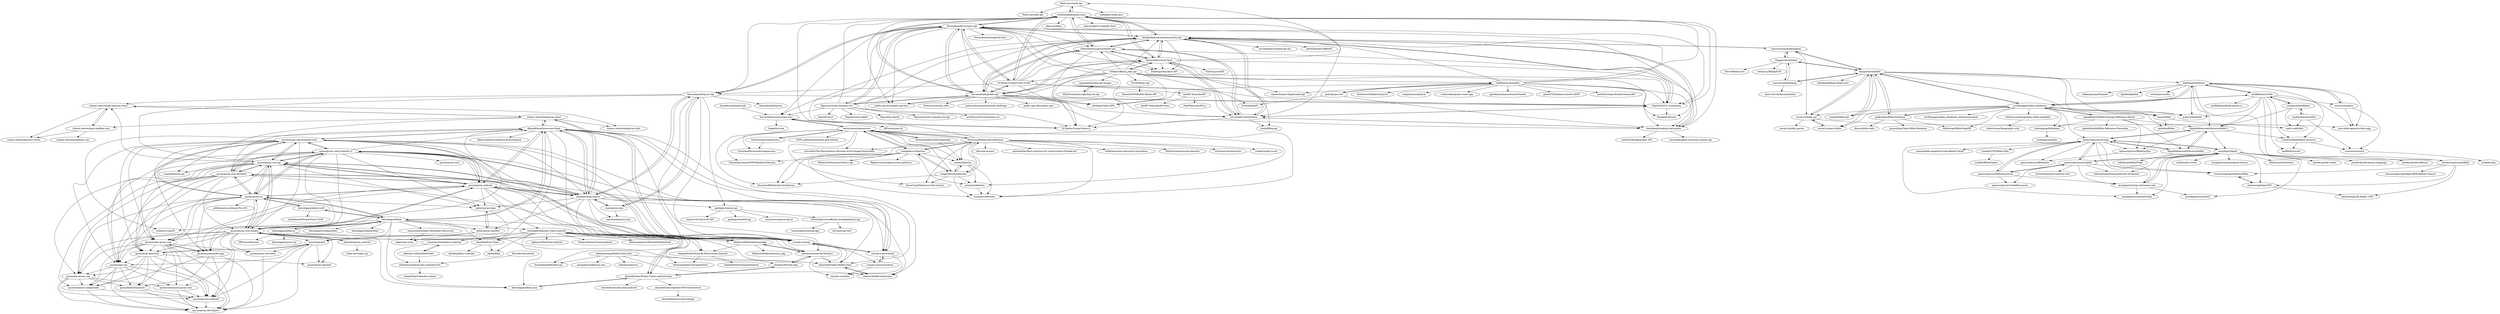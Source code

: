 digraph G {
"Waifu-pics/waifu-api" -> "Waifu-im/waifu-api"
"Waifu-pics/waifu-api" -> "rocktimsaikia/anime-chan"
"Waifu-pics/waifu-api" -> "weeebdev/waifu.pics"
"rocktimsaikia/anime-chan" -> "Waifu-pics/waifu-api"
"rocktimsaikia/anime-chan" -> "fawazahmed0/currency-api"
"rocktimsaikia/anime-chan" -> "skolakoda/programming-quotes-api"
"rocktimsaikia/anime-chan" -> "robertoduessmann/weather-api"
"rocktimsaikia/anime-chan" -> "M-Media-Group/Covid-19-API"
"rocktimsaikia/anime-chan" -> "alexwohlbruck/cat-facts"
"rocktimsaikia/anime-chan" -> "davemachado/public-api"
"rocktimsaikia/anime-chan" -> "DiljotSG/MCU-Countdown"
"rocktimsaikia/anime-chan" -> "wh-iterabb-it/meowfacts"
"rocktimsaikia/anime-chan" -> "shevabam/breaking-bad-quotes"
"rocktimsaikia/anime-chan" -> "fawazahmed0/quran-api"
"rocktimsaikia/anime-chan" -> "jikan-me/jikan" ["e"=1]
"rocktimsaikia/anime-chan" -> "public-api-lists/public-api-lists" ["e"=1]
"rocktimsaikia/anime-chan" -> "M-Media-Group/Cartes.io"
"rocktimsaikia/anime-chan" -> "AniList/ApiV2-GraphQL-Docs" ["e"=1]
"ajzbc/kanye.rest" -> "lukePeavey/quotable"
"ajzbc/kanye.rest" -> "Sv443/JokeAPI"
"ajzbc/kanye.rest" -> "shevabam/breaking-bad-quotes"
"fawazahmed0/currency-api" -> "rocktimsaikia/anime-chan"
"fawazahmed0/currency-api" -> "fawazahmed0/quran-api"
"fawazahmed0/currency-api" -> "M-Media-Group/Covid-19-API"
"fawazahmed0/currency-api" -> "davemachado/public-api"
"fawazahmed0/currency-api" -> "robertoduessmann/weather-api"
"fawazahmed0/currency-api" -> "skolakoda/programming-quotes-api"
"fawazahmed0/currency-api" -> "DiljotSG/MCU-Countdown"
"fawazahmed0/currency-api" -> "public-api-lists/public-api-lists" ["e"=1]
"fawazahmed0/currency-api" -> "Formicka/exchangerate.host" ["e"=1]
"fawazahmed0/currency-api" -> "M-Media-Group/Cartes.io"
"fawazahmed0/currency-api" -> "wh-iterabb-it/meowfacts"
"fawazahmed0/currency-api" -> "Hipo/university-domains-list"
"fawazahmed0/currency-api" -> "harvardartmuseums/api-docs"
"fawazahmed0/currency-api" -> "n0shake/Public-APIs" ["e"=1]
"fawazahmed0/currency-api" -> "DukeNgn/Dog-facts-API"
"openscriptures/BibleOrgSys" -> "openscriptures/Biblelator"
"thundercomb/poetrydb" -> "harvardartmuseums/api-docs"
"harvardartmuseums/api-docs" -> "thegetty/crom"
"harvardartmuseums/api-docs" -> "metmuseum/openaccess"
"harvardartmuseums/api-docs" -> "IIIF/awesome-iiif" ["e"=1]
"quran/quran.com-frontend-next" -> "quran/quran.com-frontend-v2"
"quran/quran.com-frontend-next" -> "quran/quran.com-api"
"quran/quran.com-frontend-next" -> "quran/quran.com-frontend"
"quran/quran.com-frontend-next" -> "quran/quran_android"
"quran/quran.com-frontend-next" -> "quran/quran-ios"
"quran/quran.com-frontend-next" -> "quran/audio.quran.com"
"quran/quran.com-frontend-next" -> "sunnah-com/website"
"quran/quran.com-frontend-next" -> "sunnah-com/api"
"quran/quran.com-frontend-next" -> "quran/quran.com-images"
"quran/quran.com-frontend-next" -> "quran/quranicaudio-app"
"quran/quran.com-frontend-next" -> "AhmedKamal/awesome-Islam"
"quran/quran.com-frontend-next" -> "semarketir/quranjson"
"quran/quran.com-frontend-next" -> "quran/ayah-detection"
"quran/quran.com-frontend-next" -> "choubari/Awesome-Muslims"
"quran/quran.com-frontend-next" -> "quran/waqt.org"
"quran/quran_android" -> "quran/quran.com-images"
"quran/quran_android" -> "quran/quran.com-frontend"
"quran/quran_android" -> "quran/quran.com-api"
"quran/quran_android" -> "quran/quran-ios"
"quran/quran_android" -> "quran/quran.com-frontend-v2"
"quran/quran_android" -> "quran/quran.com-frontend-next"
"quran/quran_android" -> "AhmedKamal/awesome-Islam"
"quran/quran_android" -> "MahmoudMabrok/QuranyApp"
"quran/quran_android" -> "semarketir/quranjson"
"quran/quran_android" -> "SadaqaWorks/Word-By-Word-Quran-Android"
"quran/quran_android" -> "metinkale38/prayer-times-android"
"quran/quran_android" -> "quran/audio.quran.com"
"quran/quran_android" -> "cpfair/quran-align"
"quran/quran_android" -> "sunnah-com/api"
"quran/quran_android" -> "quran/quranicaudio-app"
"AndBible/and-bible" -> "bibletime/bibletime"
"AndBible/and-bible" -> "yukuku/androidbible"
"AndBible/and-bible" -> "crosswire/xiphos"
"AndBible/and-bible" -> "ezra-bible-app/ezra-bible-app"
"AndBible/and-bible" -> "eliranwong/UniqueBible"
"AndBible/and-bible" -> "schierlm/BibleMultiConverter"
"AndBible/and-bible" -> "scrollmapper/bible_databases"
"AndBible/and-bible" -> "AndBible/andbible.github.io"
"AndBible/and-bible" -> "AndBible/jsword"
"AndBible/and-bible" -> "digitalbiblesociety/browserbible-3"
"AndBible/and-bible" -> "gratis-bible/bible"
"robertoduessmann/weather-api" -> "wh-iterabb-it/meowfacts"
"robertoduessmann/weather-api" -> "skolakoda/programming-quotes-api"
"robertoduessmann/weather-api" -> "rocktimsaikia/anime-chan"
"robertoduessmann/weather-api" -> "davemachado/public-api"
"robertoduessmann/weather-api" -> "DukeNgn/Dog-facts-API"
"robertoduessmann/weather-api" -> "alexwohlbruck/cat-facts"
"robertoduessmann/weather-api" -> "shevabam/breaking-bad-quotes"
"robertoduessmann/weather-api" -> "M-Media-Group/Cartes.io"
"choubari/Muslim-App" -> "choubari/Awesome-Muslims"
"choubari/Muslim-App" -> "ahmedeltaher/Prayer-Times-Android-Azan"
"fawazahmed0/quran-api" -> "fawazahmed0/hadith-api"
"fawazahmed0/quran-api" -> "risan/quran-json"
"fawazahmed0/quran-api" -> "gadingnst/quran-api"
"fawazahmed0/quran-api" -> "fawazahmed0/quran"
"fawazahmed0/quran-api" -> "islamic-network/api.alquran.cloud"
"fawazahmed0/quran-api" -> "fawazahmed0/currency-api"
"fawazahmed0/quran-api" -> "semarketir/quranjson"
"fawazahmed0/quran-api" -> "quran/quran.com-api"
"fawazahmed0/quran-api" -> "sunnah-com/api"
"fawazahmed0/quran-api" -> "DiljotSG/MCU-Countdown"
"metmuseum/openaccess" -> "MuseumofModernArt/collection"
"metmuseum/openaccess" -> "tategallery/collection"
"metmuseum/openaccess" -> "cmoa/collection"
"metmuseum/openaccess" -> "NationalGalleryOfArt/opendata"
"metmuseum/openaccess" -> "cooperhewitt/collection"
"metmuseum/openaccess" -> "harvardartmuseums/api-docs"
"metmuseum/openaccess" -> "Smithsonian/OpenAccess"
"metmuseum/openaccess" -> "trevorfiez/The-Metropolitan-Museum-of-Art-Image-Downloader"
"metmuseum/openaccess" -> "MuseumofModernArt/exhibitions"
"metmuseum/openaccess" -> "artsmia/collection"
"metmuseum/openaccess" -> "NYPL-publicdomain/data-and-utilities" ["e"=1]
"metmuseum/openaccess" -> "wcmaart/collection"
"metmuseum/openaccess" -> "MuseCompNet/muse-tech-central"
"metmuseum/openaccess" -> "ClevelandMuseumArt/openaccess"
"metmuseum/openaccess" -> "NationalmuseumSWE/WikidataCollection"
"sunnah-com/api" -> "sunnah-com/website"
"sunnah-com/api" -> "sunnah-com/corrections"
"sunnah-com/api" -> "mhashim6/Open-Hadith-Data"
"sunnah-com/api" -> "AhmedKamal/awesome-Islam"
"sunnah-com/api" -> "quran/quran.com-images"
"sunnah-com/api" -> "quran/quran.com-frontend-v2"
"sunnah-com/api" -> "quran/quran.com-api"
"sunnah-com/api" -> "sunnah-com/data"
"davemachado/public-api" -> "robertoduessmann/weather-api"
"davemachado/public-api" -> "rocktimsaikia/anime-chan"
"davemachado/public-api" -> "fawazahmed0/currency-api"
"davemachado/public-api" -> "public-api-lists/public-api-lists" ["e"=1]
"davemachado/public-api" -> "n0shake/Public-APIs" ["e"=1]
"davemachado/public-api" -> "skolakoda/programming-quotes-api"
"davemachado/public-api" -> "M-Media-Group/Covid-19-API"
"davemachado/public-api" -> "alexwohlbruck/cat-facts"
"davemachado/public-api" -> "Hipo/university-domains-list"
"davemachado/public-api" -> "wh-iterabb-it/meowfacts"
"davemachado/public-api" -> "DiljotSG/MCU-Countdown"
"davemachado/public-api" -> "shevabam/breaking-bad-quotes"
"davemachado/public-api" -> "TonnyL/Awesome_APIs" ["e"=1]
"davemachado/public-api" -> "juntossomosmais/frontend-challenge" ["e"=1]
"davemachado/public-api" -> "public-apis-dev/public-apis" ["e"=1]
"godlytalias/Bible-Database" -> "scrollmapper/bible_databases"
"godlytalias/Bible-Database" -> "bibleforge/BibleForgeDB"
"godlytalias/Bible-Database" -> "thiagobodruk/bible"
"godlytalias/Bible-Database" -> "jayarathina/Tamil-Bible-Database"
"godlytalias/Bible-Database" -> "dborza/bible-tools"
"Hipo/university-domains-list" -> "Hipo/university-domains-list-api"
"Hipo/university-domains-list" -> "endSly/world-universities-csv"
"Hipo/university-domains-list" -> "davemachado/public-api"
"Hipo/university-domains-list" -> "rocktimsaikia/anime-chan"
"Hipo/university-domains-list" -> "fawazahmed0/currency-api"
"Hipo/university-domains-list" -> "leereilly/swot" ["e"=1]
"Hipo/university-domains-list" -> "skolakoda/programming-quotes-api"
"Hipo/university-domains-list" -> "Hipo/drf-extra-fields" ["e"=1]
"Hipo/university-domains-list" -> "harvardartmuseums/api-docs"
"Hipo/university-domains-list" -> "Hipo/http-checks"
"Smithsonian/OpenAccess" -> "ClevelandMuseumArt/openaccess"
"Smithsonian/OpenAccess" -> "metmuseum/openaccess"
"lukePeavey/quotable" -> "skolakoda/programming-quotes-api"
"lukePeavey/quotable" -> "pprathameshmore/QuoteGarden"
"lukePeavey/quotable" -> "JamesFT/Database-Quotes-JSON"
"lukePeavey/quotable" -> "ajzbc/kanye.rest"
"lukePeavey/quotable" -> "meetDeveloper/freeDictionaryAPI" ["e"=1]
"lukePeavey/quotable" -> "rocktimsaikia/anime-chan"
"lukePeavey/quotable" -> "Faltenreich/SkeletonLayout" ["e"=1]
"lukePeavey/quotable" -> "shevabam/breaking-bad-quotes"
"lukePeavey/quotable" -> "sameerkumar18/geek-joke-api"
"lukePeavey/quotable" -> "fisenkodv/dictum"
"lukePeavey/quotable" -> "n0shake/Public-APIs" ["e"=1]
"lukePeavey/quotable" -> "unsplash/unsplash-js" ["e"=1]
"lukePeavey/quotable" -> "DiljotSG/MCU-Countdown"
"lukePeavey/quotable" -> "ssokurenko/quotes-react-app"
"lukePeavey/quotable" -> "fawazahmed0/currency-api"
"jigsawpieces/dog-api-images" -> "ElliottLandsborough/dog-ceo-api"
"quran/quran.com-frontend" -> "quran/quran.com-api"
"quran/quran.com-frontend" -> "quran/quran.com-frontend-v2"
"quran/quran.com-frontend" -> "quran/quran_android"
"quran/quran.com-frontend" -> "quran/quran.com-frontend-next"
"quran/quran.com-frontend" -> "quran/quran-ios"
"quran/quran.com-frontend" -> "quran/audio.quran.com"
"quran/quran.com-frontend" -> "quran/quran.com-images"
"quran/quran.com-frontend" -> "sunnah-com/api"
"quran/quran.com-frontend" -> "quran/ayah-detection"
"quran/quran.com-frontend" -> "quran/common-components"
"quran/quran.com-frontend" -> "quran/waqt.org"
"quran/quran.com-frontend" -> "sunnah-com/website"
"quran/quran.com-frontend" -> "AhmedKamal/awesome-Islam"
"quran/quran.com-frontend" -> "semarketir/quranjson"
"quran/quran.com-frontend" -> "quran/one.quran.com"
"choubari/Awesome-Muslims" -> "choubari/Muslim-App"
"choubari/Awesome-Muslims" -> "mhashim6/Open-Hadith-Data"
"choubari/Awesome-Muslims" -> "MahmoudMabrok/QuranyApp"
"mmmoussa/Islamic-Developer-Resources" -> "cpfair/qari-stats"
"semarketir/quranjson" -> "risan/quran-json"
"semarketir/quranjson" -> "islamic-network/alquran.cloud"
"semarketir/quranjson" -> "rioastamal/quran-json" ["e"=1]
"semarketir/quranjson" -> "choubari/Awesome-Muslims"
"semarketir/quranjson" -> "quran/quran.com-api"
"semarketir/quranjson" -> "quran/quran_android"
"semarketir/quranjson" -> "mhashim6/Open-Hadith-Data"
"semarketir/quranjson" -> "quran/quran.com-frontend-v2"
"semarketir/quranjson" -> "cpfair/quran-align"
"semarketir/quranjson" -> "fawazahmed0/quran-api"
"semarketir/quranjson" -> "cpfair/quran-tajweed"
"semarketir/quranjson" -> "MahmoudMabrok/QuranyApp"
"semarketir/quranjson" -> "AhmedKamal/awesome-Islam"
"semarketir/quranjson" -> "gadingnst/quran-api"
"semarketir/quranjson" -> "ceefour/hadith-islamware"
"shevabam/breaking-bad-quotes" -> "skolakoda/programming-quotes-api"
"shevabam/breaking-bad-quotes" -> "timbiles/Breaking-Bad--API"
"shevabam/breaking-bad-quotes" -> "wh-iterabb-it/meowfacts"
"shevabam/breaking-bad-quotes" -> "shevabam/game-of-thrones-quotes-api"
"skolakoda/programming-quotes-api" -> "wh-iterabb-it/meowfacts"
"skolakoda/programming-quotes-api" -> "DiljotSG/MCU-Countdown"
"skolakoda/programming-quotes-api" -> "shevabam/breaking-bad-quotes"
"skolakoda/programming-quotes-api" -> "rocktimsaikia/anime-chan"
"skolakoda/programming-quotes-api" -> "M-Media-Group/Cartes.io"
"skolakoda/programming-quotes-api" -> "fisenkodv/dictum"
"skolakoda/programming-quotes-api" -> "robertoduessmann/weather-api"
"skolakoda/programming-quotes-api" -> "alexwohlbruck/cat-facts"
"skolakoda/programming-quotes-api" -> "DukeNgn/Dog-facts-API"
"skolakoda/programming-quotes-api" -> "fawazahmed0/currency-api"
"skolakoda/programming-quotes-api" -> "harvardartmuseums/api-docs"
"skolakoda/programming-quotes-api" -> "marciovsena/abibliadigital"
"skolakoda/programming-quotes-api" -> "movebank/movebank-api-doc"
"skolakoda/programming-quotes-api" -> "AlexFlipnote/CoffeeAPI"
"skolakoda/programming-quotes-api" -> "davemachado/public-api"
"tomorisakura/unofficial-masakapahariini-api" -> "tomorisakura/masak-apa"
"tomorisakura/unofficial-masakapahariini-api" -> "devnazir/api-lk21"
"honza/bibles" -> "getbible/Bibles"
"honza/bibles" -> "matt-cook/bible"
"quran/quran.com-api" -> "quran/quran.com-frontend"
"quran/quran.com-api" -> "quran/quran.com-frontend-v2"
"quran/quran.com-api" -> "quran/quran.com-frontend-next"
"quran/quran.com-api" -> "quran/quran-ios"
"quran/quran.com-api" -> "quran/audio.quran.com"
"quran/quran.com-api" -> "quran/quran_android"
"quran/quran.com-api" -> "quran/quran.com-images"
"quran/quran.com-api" -> "sunnah-com/api"
"quran/quran.com-api" -> "quran/ayah-detection"
"quran/quran.com-api" -> "quran/one.quran.com"
"quran/quran.com-api" -> "semarketir/quranjson"
"quran/quran.com-api" -> "cpfair/quran-align"
"quran/quran.com-api" -> "sutanlab/quran-api" ["e"=1]
"quran/quran.com-api" -> "quran/waqt.org"
"quran/quran.com-api" -> "islamic-network/api.alquran.cloud"
"eltohamy/material-hijri-calendarview" -> "sahaab/HijriCalendar-master"
"15Dkatz/official_joke_api" -> "alexwohlbruck/cat-facts"
"15Dkatz/official_joke_api" -> "skolakoda/programming-quotes-api"
"15Dkatz/official_joke_api" -> "shevabam/breaking-bad-quotes"
"15Dkatz/official_joke_api" -> "sameerkumar18/geek-joke-api"
"15Dkatz/official_joke_api" -> "M-Media-Group/Covid-19-API"
"15Dkatz/official_joke_api" -> "n0shake/Public-APIs" ["e"=1]
"15Dkatz/official_joke_api" -> "davemachado/public-api"
"15Dkatz/official_joke_api" -> "fawazahmed0/currency-api"
"15Dkatz/official_joke_api" -> "Sv443/JokeAPI"
"15Dkatz/official_joke_api" -> "DiljotSG/MCU-Countdown"
"15Dkatz/official_joke_api" -> "jigsawpieces/dog-api-images"
"15Dkatz/official_joke_api" -> "lukePeavey/quotable"
"15Dkatz/official_joke_api" -> "public-api-lists/public-api-lists" ["e"=1]
"15Dkatz/official_joke_api" -> "robertoduessmann/weather-api"
"15Dkatz/official_joke_api" -> "D3vd/Meme_Api"
"batoulapps/Adhan" -> "batoulapps/adhan-js"
"batoulapps/Adhan" -> "batoulapps/adhan-swift"
"batoulapps/Adhan" -> "mmmoussa/Islamic-Developer-Resources"
"batoulapps/Adhan" -> "quran/quran-ios"
"batoulapps/Adhan" -> "batoulapps/adhan-java"
"batoulapps/Adhan" -> "AhmedKamal/awesome-Islam"
"batoulapps/Adhan" -> "abodehq/Pray-Times"
"batoulapps/Adhan" -> "cpfair/quran-tajweed"
"batoulapps/Adhan" -> "quran/quran.com-images"
"batoulapps/Adhan" -> "arabeyes-org/ITL"
"batoulapps/Adhan" -> "metinkale38/prayer-times-android"
"batoulapps/Adhan" -> "ahmedeltaher/Prayer-Times-Android-Azan"
"batoulapps/Adhan" -> "quran/tajweed"
"batoulapps/Adhan" -> "batoulapps/GuidanceMac"
"batoulapps/Adhan" -> "batoulapps/QamarDeen"
"bibletime/bibletime" -> "crosswire/xiphos"
"bibletime/bibletime" -> "AndBible/and-bible"
"bibletime/bibletime" -> "mdbergmann/Eloquent"
"bibletime/bibletime" -> "ezra-bible-app/ezra-bible-app"
"bibletime/bibletime" -> "schierlm/BibleMultiConverter"
"bibletime/bibletime" -> "gratis-bible/bible"
"bibletime/bibletime" -> "eliranwong/UniqueBible"
"bibletime/bibletime" -> "bpbible/bpbible"
"bibletime/bibletime" -> "swordxx/swordxx"
"bibletime/bibletime" -> "scrollmapper/bible_databases"
"bibletime/bibletime" -> "digitalbiblesociety/browserbible-3"
"ahmedeltaher/Prayer-Times-Android-Azan" -> "ahmedeltaher/Android-MVP-Architecture"
"ahmedeltaher/Prayer-Times-Android-Azan" -> "batoulapps/adhan-java"
"ahmedeltaher/Prayer-Times-Android-Azan" -> "choubari/Muslim-App"
"ahmedeltaher/Prayer-Times-Android-Azan" -> "metinkale38/prayer-times-android"
"ahmedeltaher/Prayer-Times-Android-Azan" -> "kosratdev/muslim-data-android"
"ElliottLandsborough/dog-ceo-api" -> "jigsawpieces/dog-api-images"
"scrollmapper/bible_databases" -> "godlytalias/Bible-Database"
"scrollmapper/bible_databases" -> "thiagobodruk/bible"
"scrollmapper/bible_databases" -> "openbibleinfo/Bible-Passage-Reference-Parser"
"scrollmapper/bible_databases" -> "scrollmapper/bible_databases_deuterocanonical"
"scrollmapper/bible_databases" -> "gratis-bible/bible"
"scrollmapper/bible_databases" -> "liudongmiao/bibledata"
"scrollmapper/bible_databases" -> "openscriptures/strongs"
"scrollmapper/bible_databases" -> "honza/bibles"
"scrollmapper/bible_databases" -> "bibletime/bibletime"
"scrollmapper/bible_databases" -> "aruljohn/Bible-kjv"
"scrollmapper/bible_databases" -> "AndBible/and-bible"
"scrollmapper/bible_databases" -> "bibleforge/BibleForgeDB"
"scrollmapper/bible_databases" -> "seven1m/open-bibles"
"scrollmapper/bible_databases" -> "seven1m/bible_api"
"scrollmapper/bible_databases" -> "robertrouse/theographic-bible-metadata"
"cpfair/quran-align" -> "cpfair/quran-tajweed"
"cpfair/quran-align" -> "cpfair/qari-stats"
"quran/audio.quran.com" -> "quran/quranicaudio-app"
"quran/audio.quran.com" -> "quran/waqt.org"
"quran/audio.quran.com" -> "quran/qursync-android"
"quran/audio.quran.com" -> "quran/one.quran.com"
"quran/audio.quran.com" -> "quran/community.quran.com"
"quran/audio.quran.com" -> "quran/quran-developers"
"quran/audio.quran.com" -> "quran/common-components"
"quran/audio.quran.com" -> "quran/beautifulprayer"
"quran/audio.quran.com" -> "quran/ayah-detection"
"quran/audio.quran.com" -> "quran/quran.com-fonts"
"quran/quran-ios" -> "quran/quran.com-images"
"quran/quran-ios" -> "quran/one.quran.com"
"quran/quran-ios" -> "quran/quran.com-api"
"quran/quran-ios" -> "quran/quran_android"
"quran/quran-ios" -> "batoulapps/adhan-swift"
"quran/quran-ios" -> "quran/audio.quran.com"
"quran/quran-ios" -> "batoulapps/Adhan"
"quran/quran-ios" -> "quran/quran.com-frontend"
"quran/quran-ios" -> "quran/quranicaudio-app"
"quran/quran-ios" -> "quran/waqt.org"
"quran/quran-ios" -> "quran/quran.com-frontend-v2"
"quran/quran-ios" -> "cpfair/quran-align"
"quran/quran-ios" -> "adilbenmoussa/Quran-Pro-iOS"
"quran/quran-ios" -> "quran/quran.com-frontend-next"
"quran/quran-ios" -> "quran/ayah-detection"
"quran/quran.com-frontend-v2" -> "quran/quran.com-api"
"quran/quran.com-frontend-v2" -> "quran/quran.com-frontend-next"
"quran/quran.com-frontend-v2" -> "quran/quran.com-frontend"
"quran/quran.com-frontend-v2" -> "quran/audio.quran.com"
"quran/quran.com-frontend-v2" -> "quran/quran_android"
"quran/quran.com-frontend-v2" -> "quran/quran-ios"
"quran/quran.com-frontend-v2" -> "sunnah-com/api"
"quran/quran.com-frontend-v2" -> "quran/quran.com-images"
"quran/quran.com-frontend-v2" -> "quran/quranicaudio-app"
"quran/quran.com-frontend-v2" -> "semarketir/quranjson"
"quran/quran.com-frontend-v2" -> "sunnah-com/website"
"quran/quran.com-frontend-v2" -> "quran/quran-core"
"quran/quran.com-frontend-v2" -> "cpfair/quran-align"
"quran/quran.com-frontend-v2" -> "quran/waqt.org"
"quran/quran.com-frontend-v2" -> "AhmedKamal/awesome-Islam"
"quran/quranicaudio-app" -> "quran/quran-developers"
"quran/quranicaudio-app" -> "quran/qursync-android"
"quran/quranicaudio-app" -> "quran/audio.quran.com"
"quran/quranicaudio-app" -> "quran/beautifulprayer"
"quran/quranicaudio-app" -> "quran/common-components"
"MuseumofModernArt/collection" -> "tategallery/collection"
"MuseumofModernArt/collection" -> "metmuseum/openaccess"
"MuseumofModernArt/collection" -> "cooperhewitt/collection"
"MuseumofModernArt/collection" -> "cmoa/collection"
"MuseumofModernArt/collection" -> "MuseumofModernArt/exhibitions"
"MuseumofModernArt/collection" -> "antimodular/Best-practices-for-conservation-of-media-art" ["e"=1]
"MuseumofModernArt/collection" -> "harvardartmuseums/api-docs"
"MuseumofModernArt/collection" -> "wbkd/awesome-interactive-journalism" ["e"=1]
"MuseumofModernArt/collection" -> "MimiOnuoha/missing-datasets" ["e"=1]
"MuseumofModernArt/collection" -> "trevorfiez/The-Metropolitan-Museum-of-Art-Image-Downloader"
"MuseumofModernArt/collection" -> "riccardoscalco/textures" ["e"=1]
"MuseumofModernArt/collection" -> "1wheel/graph-scroll" ["e"=1]
"MuseumofModernArt/collection" -> "dariusk/corpora" ["e"=1]
"MuseumofModernArt/collection" -> "wcmaart/collection"
"MuseumofModernArt/collection" -> "MuseCompNet/muse-tech-central"
"cpfair/quran-tajweed" -> "cpfair/quran-align"
"cpfair/quran-tajweed" -> "quran/tajweed"
"cpfair/quran-tajweed" -> "cpfair/qari-stats"
"quran/ayah-detection" -> "quran/quran-tajweed"
"quran/ayah-detection" -> "quran/qursync-android"
"quran/ayah-detection" -> "quran/tajweed"
"quran/ayah-detection" -> "quran/common-components"
"quran/ayah-detection" -> "quran/waqt.org"
"quran/ayah-detection" -> "quran/beautifulprayer"
"quran/ayah-detection" -> "quran/quran-developers"
"quran/ayah-detection" -> "quran/one.quran.com"
"quran/beautifulprayer" -> "quran/quran-developers"
"quran/beautifulprayer" -> "quran/qursync-android"
"quran/common-components" -> "quran/quran-developers"
"quran/common-components" -> "quran/qursync-android"
"quran/community.quran.com" -> "quran/quran-developers"
"quran/community.quran.com" -> "quran/qursync-android"
"quran/one.quran.com" -> "quran/qursync-android"
"quran/one.quran.com" -> "quran/quran-developers"
"quran/one.quran.com" -> "quran/community.quran.com"
"quran/one.quran.com" -> "quran/common-components"
"quran/one.quran.com" -> "quran/beautifulprayer"
"quran/quran.com-fonts" -> "quran/quran-developers"
"quran/quran.com-images" -> "quran/waqt.org"
"quran/quran.com-images" -> "quran/quran_android"
"quran/quran.com-images" -> "quran/ayah-detection"
"quran/quran.com-images" -> "quran/quran-ios"
"quran/quran.com-images" -> "quran/tajweed"
"quran/quran.com-images" -> "quran/audio.quran.com"
"quran/quran.com-images" -> "quran/quran.com-api"
"quran/quran.com-images" -> "ahmedre/quran_android"
"quran/quran.com-images" -> "quran/quran-tajweed"
"quran/quran.com-images" -> "quran/one.quran.com"
"quran/quran.com-images" -> "quran/quranicaudio-app"
"quran/quran.com-images" -> "sunnah-com/api"
"quran/quran.com-images" -> "quran/qursync-android"
"quran/quran.com-images" -> "quran/community.quran.com"
"quran/quran.com-images" -> "quran/quran.com-fonts"
"quran/qursync-android" -> "quran/quran-developers"
"quran/tajweed" -> "quran/quran-tajweed"
"quran/tajweed" -> "quran/qursync-android"
"quran/tajweed" -> "quran/quran-developers"
"quran/tajweed" -> "quran/waqt.org"
"quran/tajweed" -> "quran/quran.com-fonts"
"quran/tajweed" -> "quran/ayah-detection"
"quran/waqt.org" -> "quran/qursync-android"
"quran/waqt.org" -> "quran/beautifulprayer"
"quran/waqt.org" -> "quran/community.quran.com"
"quran/waqt.org" -> "quran/quran-developers"
"quran/waqt.org" -> "quran/one.quran.com"
"quran/waqt.org" -> "quran/common-components"
"D3vd/Meme_Api" -> "Rasesh2005/Reddit-Meme-API"
"digitalbiblesociety/browserbible" -> "digitalbiblesociety/browserbible-3"
"digitalbiblesociety/browserbible" -> "bibleforge/BibleForge"
"digitalbiblesociety/browserbible" -> "openscriptures/strongs"
"NationalGalleryOfArt/opendata" -> "cmoa/collection"
"NationalGalleryOfArt/opendata" -> "metmuseum/openaccess"
"cooperhewitt/collection" -> "tategallery/collection"
"cooperhewitt/collection" -> "cmoa/collection"
"cooperhewitt/collection" -> "wcmaart/collection"
"cooperhewitt/collection" -> "artsmia/collection"
"cooperhewitt/collection" -> "MuseumofModernArt/collection"
"cooperhewitt/collection" -> "MuseumofModernArt/exhibitions"
"cooperhewitt/collection" -> "MuseCompNet/muse-tech-central"
"gadingnst/quran-api" -> "gadingnst/hadith-api"
"gadingnst/quran-api" -> "renomureza/quran-api-id"
"gadingnst/quran-api" -> "bachors/Al-Quran-ID-API" ["e"=1]
"gadingnst/quran-api" -> "tomorisakura/unofficial-masakapahariini-api"
"abdelrahmaan/Hadith-Data-Sets" -> "mhashim6/Open-Hadith-Data"
"abdelrahmaan/Hadith-Data-Sets" -> "amragaey/lookquran.com"
"abdelrahmaan/Hadith-Data-Sets" -> "ceefour/hadith-islamware"
"abdelrahmaan/Hadith-Data-Sets" -> "fawazahmed0/hadith-api"
"abdelrahmaan/Hadith-Data-Sets" -> "bakrianoo/aravec" ["e"=1]
"islamic-network/api.alquran.cloud" -> "islamic-network/alquran.cloud"
"islamic-network/api.alquran.cloud" -> "islamic-network/api.aladhan.com"
"islamic-network/api.alquran.cloud" -> "islamic-network/alquran-tools"
"islamic-network/api.alquran.cloud" -> "islamic-network/prayer-times"
"metinkale38/prayer-times-android" -> "alphamu/PrayTime-Android"
"metinkale38/prayer-times-android" -> "MalaysiaPrayerTimes/android"
"metinkale38/prayer-times-android" -> "ahmedeltaher/Prayer-Times-Android-Azan"
"metinkale38/prayer-times-android" -> "batoulapps/adhan-java"
"metinkale38/prayer-times-android" -> "fekracomputers/MuslimMateAndroid"
"metinkale38/prayer-times-android" -> "SadaqaWorks/Word-By-Word-Quran-Android"
"metinkale38/prayer-times-android" -> "choubari/Muslim-App"
"metinkale38/prayer-times-android" -> "MahmoudMabrok/QuranyApp"
"metinkale38/prayer-times-android" -> "quran/tajweed"
"metinkale38/prayer-times-android" -> "cdjalel/Bilal"
"metinkale38/prayer-times-android" -> "fekracomputers/QuranAndroid"
"metinkale38/prayer-times-android" -> "abodehq/Pray-Times"
"metinkale38/prayer-times-android" -> "msarhan/ummalqura-calendar"
"yukuku/androidbible" -> "mjdenham/and-bible"
"yukuku/androidbible" -> "AndBible/and-bible"
"yukuku/androidbible" -> "matt-cook/bible"
"yukuku/androidbible" -> "digitalbiblesociety/browserbible-3"
"thiagobodruk/biblia" -> "thiagobodruk/bible"
"thiagobodruk/biblia" -> "wesleycsj/BibliaJSON"
"thiagobodruk/biblia" -> "marciovsena/bibleapi"
"thiagobodruk/biblia" -> "marciovsena/abibliadigital"
"thiagobodruk/biblia" -> "blivre/BibliaLivre"
"batoulapps/adhan-js" -> "batoulapps/Adhan"
"batoulapps/adhan-js" -> "batoulapps/adhan-java"
"batoulapps/adhan-js" -> "mhashim6/Open-Hadith-Data"
"batoulapps/adhan-js" -> "DBChoco/Muezzin"
"batoulapps/adhan-js" -> "batoulapps/quran-svg"
"risan/quran-json" -> "semarketir/quranjson"
"risan/quran-json" -> "fawazahmed0/quran-api"
"risan/quran-json" -> "rioastamal/quran-json" ["e"=1]
"aruljohn/Bible-kjv" -> "thiagobodruk/bible"
"thiagobodruk/bible" -> "thiagobodruk/biblia"
"thiagobodruk/bible" -> "aruljohn/Bible-kjv"
"thiagobodruk/bible" -> "scrollmapper/bible_databases"
"thiagobodruk/bible" -> "marciovsena/bibleapi"
"thiagobodruk/bible" -> "godlytalias/Bible-Database"
"thiagobodruk/bible" -> "gratis-bible/bible"
"thiagobodruk/bible" -> "marciovsena/abibliadigital"
"thiagobodruk/bible" -> "honza/bibles"
"thiagobodruk/bible" -> "seven1m/bible_api"
"thiagobodruk/bible" -> "bibleapi/bibleapi-bibles-json"
"thiagobodruk/bible" -> "seven1m/open-bibles"
"thiagobodruk/bible" -> "getbible/Bibles"
"thiagobodruk/bible" -> "bibletime/bibletime"
"seven1m/bible_api" -> "seven1m/open-bibles"
"seven1m/bible_api" -> "ezra-bible-app/ezra-bible-app"
"seven1m/bible_api" -> "thiagobodruk/bible"
"seven1m/bible_api" -> "seven1m/bible_parser"
"marciovsena/abibliadigital" -> "thiagobodruk/bible"
"marciovsena/abibliadigital" -> "thiagobodruk/biblia"
"marciovsena/abibliadigital" -> "seven1m/bible_api"
"marciovsena/abibliadigital" -> "skolakoda/programming-quotes-api"
"batoulapps/adhan-java" -> "ahmedeltaher/Prayer-Times-Android-Azan"
"AhmedKamal/awesome-Islam" -> "sunnah-com/api"
"AhmedKamal/awesome-Islam" -> "batoulapps/Adhan"
"AhmedKamal/awesome-Islam" -> "choubari/Awesome-Muslims"
"AhmedKamal/awesome-Islam" -> "islamic-network/alquran.cloud"
"AhmedKamal/awesome-Islam" -> "quran/quran_android"
"AhmedKamal/awesome-Islam" -> "mhashim6/Open-Hadith-Data"
"AhmedKamal/awesome-Islam" -> "abodehq/Pray-Times"
"AhmedKamal/awesome-Islam" -> "quran/quran.com-images"
"AhmedKamal/awesome-Islam" -> "arabeyes-org/ITL"
"AhmedKamal/awesome-Islam" -> "ceefour/hadith-islamware"
"AhmedKamal/awesome-Islam" -> "MahmoudMabrok/QuranyApp"
"AhmedKamal/awesome-Islam" -> "fekracomputers/IslamicLibraryAndroid"
"AhmedKamal/awesome-Islam" -> "semarketir/quranjson"
"AhmedKamal/awesome-Islam" -> "quran/quran.com-frontend-next"
"AhmedKamal/awesome-Islam" -> "sunnah-com/website"
"DiljotSG/MCU-Countdown" -> "skolakoda/programming-quotes-api"
"DiljotSG/MCU-Countdown" -> "wh-iterabb-it/meowfacts"
"DiljotSG/MCU-Countdown" -> "fisenkodv/dictum"
"crosswire/xiphos" -> "bibletime/bibletime"
"crosswire/xiphos" -> "crosswire/jsword"
"crosswire/xiphos" -> "ezra-bible-app/ezra-bible-app"
"islamic-network/alquran.cloud" -> "islamic-network/api.alquran.cloud"
"islamic-network/alquran.cloud" -> "islamic-network/alquran-tools"
"islamic-network/alquran.cloud" -> "islamic-network/api.aladhan.com"
"islamic-network/alquran.cloud" -> "semarketir/quranjson"
"islamic-network/alquran.cloud" -> "sutanlab/quran-api" ["e"=1]
"islamic-network/alquran.cloud" -> "AhmedKamal/awesome-Islam"
"digitalbiblesociety/browserbible-3" -> "digitalbiblesociety/browserbible"
"digitalbiblesociety/browserbible-3" -> "openscriptures/strongs"
"digitalbiblesociety/browserbible-3" -> "openscriptures/BibleOrgSys"
"digitalbiblesociety/browserbible-3" -> "schierlm/BibleMultiConverter"
"digitalbiblesociety/browserbible-3" -> "morphgnt/sblgnt"
"MahmoudMabrok/QuranyApp" -> "MahmoudMabrok/Quizzy_app"
"MahmoudMabrok/QuranyApp" -> "SadaqaWorks/Word-By-Word-Quran-Android"
"MahmoudMabrok/QuranyApp" -> "choubari/Awesome-Muslims"
"M-Media-Group/Covid-19-API" -> "rocktimsaikia/anime-chan"
"M-Media-Group/Covid-19-API" -> "fawazahmed0/currency-api"
"M-Media-Group/Covid-19-API" -> "robertoduessmann/weather-api"
"M-Media-Group/Covid-19-API" -> "skolakoda/programming-quotes-api"
"M-Media-Group/Covid-19-API" -> "M-Media-Group/Cartes.io"
"M-Media-Group/Covid-19-API" -> "davemachado/public-api"
"M-Media-Group/Covid-19-API" -> "DiljotSG/MCU-Countdown"
"M-Media-Group/Covid-19-API" -> "fawazahmed0/quran-api"
"M-Media-Group/Covid-19-API" -> "AniAPI-Team/AniAPI"
"M-Media-Group/Covid-19-API" -> "wh-iterabb-it/meowfacts"
"M-Media-Group/Covid-19-API" -> "alexwohlbruck/cat-facts"
"openscriptures/morphhb" -> "openscriptures/HebrewLexicon"
"openscriptures/morphhb" -> "openscriptures/strongs"
"openscriptures/morphhb" -> "openscriptures/GreekResources"
"openscriptures/morphhb" -> "morphgnt/strongs-dictionary-xml"
"openscriptures/morphhb" -> "eliranwong/OpenHebrewBible"
"openscriptures/morphhb" -> "morphgnt/sblgnt"
"openscriptures/morphhb" -> "byztxt/byzantine-majority-text"
"openscriptures/morphhb" -> "biblicalhumanities/greek-new-testament"
"marciovsena/bibleapi" -> "open-church/diaconiaonline"
"marciovsena/bibleapi" -> "thiagobodruk/biblia"
"marciovsena/bibleapi" -> "thiagobodruk/bible"
"ahmedeltaher/Android-MVP-Architecture" -> "ahmedeltaher/system-design"
"mjdenham/and-bible" -> "crosswire/jsword"
"mjdenham/and-bible" -> "yukuku/androidbible"
"mjdenham/and-bible" -> "matt-cook/bible"
"tategallery/collection" -> "cooperhewitt/collection"
"tategallery/collection" -> "cmoa/collection"
"tategallery/collection" -> "MuseumofModernArt/collection"
"tategallery/collection" -> "metmuseum/openaccess"
"tategallery/collection" -> "artsmia/collection"
"tategallery/collection" -> "WaltersArtMuseum/walters-api"
"tategallery/collection" -> "wcmaart/collection"
"tategallery/collection" -> "Rijksmuseum/rijksmuseum.github.io"
"tategallery/collection" -> "MuseumofModernArt/exhibitions"
"tategallery/collection" -> "NationalmuseumSWE/WikidataCollection"
"alexwohlbruck/cat-facts" -> "wh-iterabb-it/meowfacts"
"alexwohlbruck/cat-facts" -> "skolakoda/programming-quotes-api"
"alexwohlbruck/cat-facts" -> "rocktimsaikia/anime-chan"
"alexwohlbruck/cat-facts" -> "DukeNgn/Dog-facts-API"
"alexwohlbruck/cat-facts" -> "robertoduessmann/weather-api"
"alexwohlbruck/cat-facts" -> "ThatCopy/catAPI"
"alexwohlbruck/cat-facts" -> "kinduff/dog-api"
"alexwohlbruck/cat-facts" -> "M-Media-Group/Cartes.io"
"alexwohlbruck/cat-facts" -> "15Dkatz/official_joke_api"
"alexwohlbruck/cat-facts" -> "Waifu-pics/waifu-api"
"alexwohlbruck/cat-facts" -> "DiljotSG/MCU-Countdown"
"alexwohlbruck/cat-facts" -> "davemachado/public-api"
"SadaqaWorks/Word-By-Word-Quran-Android" -> "fekracomputers/QuranAndroid"
"SadaqaWorks/Word-By-Word-Quran-Android" -> "SadaqaWorks/IslamicDatabase"
"ahmedre/quran_android" -> "quran/quran.com-images"
"ahmedre/quran_android" -> "islam-dev/waqt.org"
"batoulapps/adhan-swift" -> "ashikahmad/PrayerTimes-Swift"
"batoulapps/adhan-swift" -> "batoulapps/Adhan"
"batoulapps/adhan-swift" -> "quran/quran-ios"
"abodehq/Pray-Times" -> "abodehq/Hijri-Calendar"
"abodehq/Pray-Times" -> "cdjalel/Bilal"
"msarhan/ummalqura-calendar" -> "alhazmy13/HijriDatePicker"
"msarhan/ummalqura-calendar" -> "eltohamy/material-hijri-calendarview"
"sunnah-com/corrections" -> "sunnah-com/website"
"sunnah-com/corrections" -> "sunnah-com/data"
"sunnah-com/website" -> "sunnah-com/api"
"sunnah-com/website" -> "sunnah-com/corrections"
"sunnah-com/website" -> "sunnah-com/data"
"islamic-network/api.aladhan.com" -> "islamic-network/prayer-times"
"islamic-network/api.aladhan.com" -> "islamic-network/aladhan.com"
"islamic-network/api.aladhan.com" -> "islamic-network/api.alquran.cloud"
"wh-iterabb-it/meowfacts" -> "kinduff/dog-api"
"wh-iterabb-it/meowfacts" -> "alexwohlbruck/cat-facts"
"wh-iterabb-it/meowfacts" -> "skolakoda/programming-quotes-api"
"wh-iterabb-it/meowfacts" -> "DiljotSG/MCU-Countdown"
"wh-iterabb-it/meowfacts" -> "shevabam/breaking-bad-quotes"
"wh-iterabb-it/meowfacts" -> "robertoduessmann/weather-api"
"wh-iterabb-it/meowfacts" -> "M-Media-Group/Cartes.io"
"mhashim6/Open-Hadith-Data" -> "ceefour/hadith-islamware"
"alhazmy13/HijriDatePicker" -> "msarhan/ummalqura-calendar"
"alhazmy13/HijriDatePicker" -> "eltohamy/material-hijri-calendarview"
"ceefour/hadith-islamware" -> "mhashim6/Open-Hadith-Data"
"AniAPI-Team/AniAPI" -> "MattPlays/AniAPI.js"
"AniAPI-Team/AniAPI" -> "AniAPI-Team/AniAPI-Docs"
"eliranwong/UniqueBible" -> "eliranwong/OpenGNT"
"eliranwong/UniqueBible" -> "eliranwong/OpenHebrewBible"
"eliranwong/UniqueBible" -> "eliranwong/LXX-Rahlfs-1935"
"eliranwong/UniqueBible" -> "eliranwong/unabridged-BDB-Hebrew-lexicon"
"morphgnt/sblgnt" -> "morphgnt/strongs-dictionary-xml"
"morphgnt/sblgnt" -> "morphgnt/tischendorf"
"morphgnt/sblgnt" -> "billmounce/dictionary"
"morphgnt/sblgnt" -> "openscriptures/morphhb"
"morphgnt/sblgnt" -> "openscriptures/strongs"
"morphgnt/sblgnt" -> "jtauber/greek-reader"
"morphgnt/sblgnt" -> "jtauber/greek-lemma-mappings"
"morphgnt/sblgnt" -> "jtauber/greek-inflexion"
"morphgnt/sblgnt" -> "biblicalhumanities/greek-new-testament"
"morphgnt/sblgnt" -> "nathans/lxx-swete"
"morphgnt/sblgnt" -> "morphgnt/morphological-lexicon"
"morphgnt/sblgnt" -> "morphgnt/tischendorf-data"
"morphgnt/sblgnt" -> "eliranwong/OpenGNT"
"robertrouse/theographic-bible-metadata" -> "robertrouse/theographic-web"
"tyndale/STEPBible-Data" -> "tyndale/BibleEngine"
"eliranwong/OpenHebrewBible" -> "eliranwong/OpenGNT"
"eliranwong/OpenGNT" -> "eliranwong/OpenHebrewBible"
"eliranwong/OpenGNT" -> "eliranwong/LXX-Rahlfs-1935"
"openscriptures/HebrewLexicon" -> "openscriptures/morphhb"
"openscriptures/HebrewLexicon" -> "openscriptures/strongs"
"openscriptures/HebrewLexicon" -> "morphgnt/strongs-dictionary-xml"
"openscriptures/HebrewLexicon" -> "openscriptures/GreekResources"
"liudongmiao/bibledata" -> "liudongmiao/bible"
"openbibleinfo/Bible-Passage-Reference-Parser" -> "openbibleinfo/Bible-Reference-Formatter"
"openbibleinfo/Bible-Passage-Reference-Parser" -> "liudongmiao/bibledata"
"openbibleinfo/Bible-Passage-Reference-Parser" -> "digitalbiblesociety/browserbible"
"openbibleinfo/Bible-Passage-Reference-Parser" -> "scrollmapper/bible_databases"
"openbibleinfo/Bible-Passage-Reference-Parser" -> "digitalbiblesociety/browserbible-3"
"openbibleinfo/Bible-Passage-Reference-Parser" -> "openscriptures/BibleOrgSys"
"crosswire/jsword" -> "tyndale/step"
"artsmia/collection" -> "wcmaart/collection"
"morphgnt/strongs-dictionary-xml" -> "morphgnt/tischendorf"
"morphgnt/strongs-dictionary-xml" -> "morphgnt/sblgnt"
"morphgnt/strongs-dictionary-xml" -> "morphgnt/tischendorf-data"
"cmoa/collection" -> "wcmaart/collection"
"cmoa/collection" -> "cooperhewitt/collection"
"cmoa/collection" -> "artsmia/collection"
"openscriptures/strongs" -> "openscriptures/HebrewLexicon"
"openscriptures/strongs" -> "openscriptures/morphhb"
"openscriptures/strongs" -> "morphgnt/strongs-dictionary-xml"
"openscriptures/strongs" -> "morphgnt/sblgnt"
"openscriptures/strongs" -> "openscriptures/BibleOrgSys"
"openscriptures/strongs" -> "digitalbiblesociety/browserbible-3"
"openscriptures/strongs" -> "openscriptures/Biblelator"
"openscriptures/strongs" -> "eliranwong/OpenHebrewBible"
"openscriptures/strongs" -> "translatable-exegetical-tools/Abbott-Smith"
"openscriptures/strongs" -> "digitalbiblesociety/browserbible"
"openscriptures/strongs" -> "morphgnt/tischendorf-data"
"openscriptures/strongs" -> "tyndale/STEPBible-Data"
"schierlm/BibleMultiConverter" -> "crosswire/jsword"
"schierlm/BibleMultiConverter" -> "AndBible/jsword"
"seven1m/open-bibles" -> "seven1m/bible_api"
"Mostafa-Davoodi/cli" -> "eltohamy/material-hijri-calendarview"
"Waifu-pics/waifu-api" ["l"="27.909,-22.378"]
"Waifu-im/waifu-api" ["l"="27.922,-22.352"]
"rocktimsaikia/anime-chan" ["l"="27.902,-22.42"]
"weeebdev/waifu.pics" ["l"="27.904,-22.35"]
"fawazahmed0/currency-api" ["l"="27.882,-22.445"]
"skolakoda/programming-quotes-api" ["l"="27.943,-22.453"]
"robertoduessmann/weather-api" ["l"="27.92,-22.443"]
"M-Media-Group/Covid-19-API" ["l"="27.884,-22.42"]
"alexwohlbruck/cat-facts" ["l"="27.931,-22.415"]
"davemachado/public-api" ["l"="27.905,-22.459"]
"DiljotSG/MCU-Countdown" ["l"="27.917,-22.428"]
"wh-iterabb-it/meowfacts" ["l"="27.933,-22.435"]
"shevabam/breaking-bad-quotes" ["l"="27.94,-22.471"]
"fawazahmed0/quran-api" ["l"="27.81,-22.355"]
"jikan-me/jikan" ["l"="-29.384,-17.664"]
"public-api-lists/public-api-lists" ["l"="27.913,-20.324"]
"M-Media-Group/Cartes.io" ["l"="27.905,-22.437"]
"AniList/ApiV2-GraphQL-Docs" ["l"="-29.406,-17.683"]
"ajzbc/kanye.rest" ["l"="28.008,-22.483"]
"lukePeavey/quotable" ["l"="27.967,-22.477"]
"Sv443/JokeAPI" ["l"="28.02,-22.448"]
"Formicka/exchangerate.host" ["l"="-27.095,-41.595"]
"Hipo/university-domains-list" ["l"="27.872,-22.486"]
"harvardartmuseums/api-docs" ["l"="27.865,-22.555"]
"n0shake/Public-APIs" ["l"="28.001,-20.065"]
"DukeNgn/Dog-facts-API" ["l"="27.925,-22.456"]
"openscriptures/BibleOrgSys" ["l"="28.372,-22.532"]
"openscriptures/Biblelator" ["l"="28.393,-22.535"]
"thundercomb/poetrydb" ["l"="27.893,-22.587"]
"thegetty/crom" ["l"="27.841,-22.566"]
"metmuseum/openaccess" ["l"="27.817,-22.631"]
"IIIF/awesome-iiif" ["l"="10.827,-34.683"]
"quran/quran.com-frontend-next" ["l"="27.696,-22.284"]
"quran/quran.com-frontend-v2" ["l"="27.683,-22.293"]
"quran/quran.com-api" ["l"="27.696,-22.305"]
"quran/quran.com-frontend" ["l"="27.675,-22.312"]
"quran/quran_android" ["l"="27.69,-22.263"]
"quran/quran-ios" ["l"="27.658,-22.273"]
"quran/audio.quran.com" ["l"="27.659,-22.302"]
"sunnah-com/website" ["l"="27.707,-22.32"]
"sunnah-com/api" ["l"="27.716,-22.302"]
"quran/quran.com-images" ["l"="27.664,-22.287"]
"quran/quranicaudio-app" ["l"="27.654,-22.289"]
"AhmedKamal/awesome-Islam" ["l"="27.715,-22.267"]
"semarketir/quranjson" ["l"="27.735,-22.287"]
"quran/ayah-detection" ["l"="27.643,-22.288"]
"choubari/Awesome-Muslims" ["l"="27.73,-22.234"]
"quran/waqt.org" ["l"="27.651,-22.299"]
"MahmoudMabrok/QuranyApp" ["l"="27.712,-22.229"]
"SadaqaWorks/Word-By-Word-Quran-Android" ["l"="27.676,-22.205"]
"metinkale38/prayer-times-android" ["l"="27.679,-22.187"]
"cpfair/quran-align" ["l"="27.671,-22.258"]
"AndBible/and-bible" ["l"="28.312,-22.518"]
"bibletime/bibletime" ["l"="28.292,-22.519"]
"yukuku/androidbible" ["l"="28.343,-22.487"]
"crosswire/xiphos" ["l"="28.302,-22.492"]
"ezra-bible-app/ezra-bible-app" ["l"="28.27,-22.507"]
"eliranwong/UniqueBible" ["l"="28.337,-22.566"]
"schierlm/BibleMultiConverter" ["l"="28.332,-22.506"]
"scrollmapper/bible_databases" ["l"="28.268,-22.54"]
"AndBible/andbible.github.io" ["l"="28.32,-22.498"]
"AndBible/jsword" ["l"="28.333,-22.521"]
"digitalbiblesociety/browserbible-3" ["l"="28.352,-22.533"]
"gratis-bible/bible" ["l"="28.261,-22.517"]
"choubari/Muslim-App" ["l"="27.719,-22.19"]
"ahmedeltaher/Prayer-Times-Android-Azan" ["l"="27.691,-22.169"]
"fawazahmed0/hadith-api" ["l"="27.81,-22.307"]
"risan/quran-json" ["l"="27.781,-22.32"]
"gadingnst/quran-api" ["l"="27.823,-22.284"]
"fawazahmed0/quran" ["l"="27.81,-22.376"]
"islamic-network/api.alquran.cloud" ["l"="27.749,-22.345"]
"MuseumofModernArt/collection" ["l"="27.849,-22.643"]
"tategallery/collection" ["l"="27.842,-22.674"]
"cmoa/collection" ["l"="27.814,-22.652"]
"NationalGalleryOfArt/opendata" ["l"="27.79,-22.619"]
"cooperhewitt/collection" ["l"="27.821,-22.666"]
"Smithsonian/OpenAccess" ["l"="27.77,-22.65"]
"trevorfiez/The-Metropolitan-Museum-of-Art-Image-Downloader" ["l"="27.845,-22.617"]
"MuseumofModernArt/exhibitions" ["l"="27.822,-22.681"]
"artsmia/collection" ["l"="27.805,-22.67"]
"NYPL-publicdomain/data-and-utilities" ["l"="-9.295,-17.707"]
"wcmaart/collection" ["l"="27.83,-22.656"]
"MuseCompNet/muse-tech-central" ["l"="27.801,-22.653"]
"ClevelandMuseumArt/openaccess" ["l"="27.771,-22.629"]
"NationalmuseumSWE/WikidataCollection" ["l"="27.83,-22.648"]
"sunnah-com/corrections" ["l"="27.711,-22.34"]
"mhashim6/Open-Hadith-Data" ["l"="27.734,-22.252"]
"sunnah-com/data" ["l"="27.722,-22.328"]
"TonnyL/Awesome_APIs" ["l"="48.739,0.833"]
"juntossomosmais/frontend-challenge" ["l"="12.667,-44.479"]
"public-apis-dev/public-apis" ["l"="27.765,-20.16"]
"godlytalias/Bible-Database" ["l"="28.229,-22.55"]
"bibleforge/BibleForgeDB" ["l"="28.248,-22.564"]
"thiagobodruk/bible" ["l"="28.207,-22.508"]
"jayarathina/Tamil-Bible-Database" ["l"="28.209,-22.568"]
"dborza/bible-tools" ["l"="28.221,-22.577"]
"Hipo/university-domains-list-api" ["l"="27.848,-22.519"]
"endSly/world-universities-csv" ["l"="27.821,-22.5"]
"leereilly/swot" ["l"="9.038,-30.744"]
"Hipo/drf-extra-fields" ["l"="25.825,1.357"]
"Hipo/http-checks" ["l"="27.842,-22.492"]
"pprathameshmore/QuoteGarden" ["l"="27.976,-22.526"]
"JamesFT/Database-Quotes-JSON" ["l"="28.005,-22.522"]
"meetDeveloper/freeDictionaryAPI" ["l"="31.642,28.181"]
"Faltenreich/SkeletonLayout" ["l"="51.311,-5.168"]
"sameerkumar18/geek-joke-api" ["l"="27.993,-22.451"]
"fisenkodv/dictum" ["l"="27.968,-22.45"]
"unsplash/unsplash-js" ["l"="25.935,-26.206"]
"ssokurenko/quotes-react-app" ["l"="27.979,-22.506"]
"jigsawpieces/dog-api-images" ["l"="28.008,-22.352"]
"ElliottLandsborough/dog-ceo-api" ["l"="28.031,-22.323"]
"quran/common-components" ["l"="27.642,-22.317"]
"quran/one.quran.com" ["l"="27.651,-22.309"]
"mmmoussa/Islamic-Developer-Resources" ["l"="27.617,-22.224"]
"cpfair/qari-stats" ["l"="27.644,-22.239"]
"islamic-network/alquran.cloud" ["l"="27.745,-22.317"]
"rioastamal/quran-json" ["l"="14.922,-6.563"]
"cpfair/quran-tajweed" ["l"="27.674,-22.242"]
"ceefour/hadith-islamware" ["l"="27.755,-22.253"]
"timbiles/Breaking-Bad--API" ["l"="27.939,-22.524"]
"shevabam/game-of-thrones-quotes-api" ["l"="27.935,-22.502"]
"marciovsena/abibliadigital" ["l"="28.108,-22.49"]
"movebank/movebank-api-doc" ["l"="27.985,-22.411"]
"AlexFlipnote/CoffeeAPI" ["l"="27.992,-22.432"]
"tomorisakura/unofficial-masakapahariini-api" ["l"="27.868,-22.241"]
"tomorisakura/masak-apa" ["l"="27.874,-22.215"]
"devnazir/api-lk21" ["l"="27.894,-22.225"]
"honza/bibles" ["l"="28.254,-22.486"]
"getbible/Bibles" ["l"="28.225,-22.479"]
"matt-cook/bible" ["l"="28.309,-22.466"]
"sutanlab/quran-api" ["l"="14.88,-6.486"]
"eltohamy/material-hijri-calendarview" ["l"="27.642,-22.075"]
"sahaab/HijriCalendar-master" ["l"="27.64,-22.051"]
"15Dkatz/official_joke_api" ["l"="27.96,-22.425"]
"D3vd/Meme_Api" ["l"="28.028,-22.394"]
"batoulapps/Adhan" ["l"="27.66,-22.227"]
"batoulapps/adhan-js" ["l"="27.644,-22.201"]
"batoulapps/adhan-swift" ["l"="27.624,-22.245"]
"batoulapps/adhan-java" ["l"="27.66,-22.183"]
"abodehq/Pray-Times" ["l"="27.704,-22.203"]
"arabeyes-org/ITL" ["l"="27.691,-22.227"]
"quran/tajweed" ["l"="27.643,-22.262"]
"batoulapps/GuidanceMac" ["l"="27.627,-22.21"]
"batoulapps/QamarDeen" ["l"="27.635,-22.22"]
"mdbergmann/Eloquent" ["l"="28.296,-22.555"]
"bpbible/bpbible" ["l"="28.282,-22.48"]
"swordxx/swordxx" ["l"="28.285,-22.5"]
"ahmedeltaher/Android-MVP-Architecture" ["l"="27.708,-22.128"]
"kosratdev/muslim-data-android" ["l"="27.708,-22.148"]
"openbibleinfo/Bible-Passage-Reference-Parser" ["l"="28.322,-22.549"]
"scrollmapper/bible_databases_deuterocanonical" ["l"="28.266,-22.572"]
"liudongmiao/bibledata" ["l"="28.296,-22.58"]
"openscriptures/strongs" ["l"="28.384,-22.558"]
"aruljohn/Bible-kjv" ["l"="28.234,-22.511"]
"seven1m/open-bibles" ["l"="28.224,-22.532"]
"seven1m/bible_api" ["l"="28.199,-22.528"]
"robertrouse/theographic-bible-metadata" ["l"="28.254,-22.591"]
"quran/qursync-android" ["l"="27.634,-22.293"]
"quran/community.quran.com" ["l"="27.636,-22.309"]
"quran/quran-developers" ["l"="27.639,-22.298"]
"quran/beautifulprayer" ["l"="27.63,-22.304"]
"quran/quran.com-fonts" ["l"="27.628,-22.284"]
"adilbenmoussa/Quran-Pro-iOS" ["l"="27.608,-22.269"]
"quran/quran-core" ["l"="27.67,-22.331"]
"antimodular/Best-practices-for-conservation-of-media-art" ["l"="33.805,-23.481"]
"wbkd/awesome-interactive-journalism" ["l"="15.291,-30.5"]
"MimiOnuoha/missing-datasets" ["l"="15.291,-30.686"]
"riccardoscalco/textures" ["l"="10.41,-33.555"]
"1wheel/graph-scroll" ["l"="15.345,-31.579"]
"dariusk/corpora" ["l"="-4.663,-44.439"]
"quran/quran-tajweed" ["l"="27.625,-22.273"]
"ahmedre/quran_android" ["l"="27.604,-22.309"]
"Rasesh2005/Reddit-Meme-API" ["l"="28.055,-22.383"]
"digitalbiblesociety/browserbible" ["l"="28.367,-22.545"]
"bibleforge/BibleForge" ["l"="28.395,-22.516"]
"gadingnst/hadith-api" ["l"="27.856,-22.283"]
"renomureza/quran-api-id" ["l"="27.844,-22.261"]
"bachors/Al-Quran-ID-API" ["l"="14.947,-6.58"]
"abdelrahmaan/Hadith-Data-Sets" ["l"="27.79,-22.256"]
"amragaey/lookquran.com" ["l"="27.809,-22.232"]
"bakrianoo/aravec" ["l"="26.428,-21.966"]
"islamic-network/api.aladhan.com" ["l"="27.735,-22.362"]
"islamic-network/alquran-tools" ["l"="27.769,-22.346"]
"islamic-network/prayer-times" ["l"="27.749,-22.375"]
"alphamu/PrayTime-Android" ["l"="27.646,-22.151"]
"MalaysiaPrayerTimes/android" ["l"="27.683,-22.146"]
"fekracomputers/MuslimMateAndroid" ["l"="27.666,-22.152"]
"cdjalel/Bilal" ["l"="27.708,-22.174"]
"fekracomputers/QuranAndroid" ["l"="27.668,-22.169"]
"msarhan/ummalqura-calendar" ["l"="27.647,-22.112"]
"mjdenham/and-bible" ["l"="28.348,-22.46"]
"thiagobodruk/biblia" ["l"="28.157,-22.492"]
"wesleycsj/BibliaJSON" ["l"="28.139,-22.513"]
"marciovsena/bibleapi" ["l"="28.185,-22.487"]
"blivre/BibliaLivre" ["l"="28.153,-22.464"]
"DBChoco/Muezzin" ["l"="27.612,-22.172"]
"batoulapps/quran-svg" ["l"="27.601,-22.189"]
"bibleapi/bibleapi-bibles-json" ["l"="28.174,-22.523"]
"seven1m/bible_parser" ["l"="28.181,-22.55"]
"fekracomputers/IslamicLibraryAndroid" ["l"="27.761,-22.271"]
"crosswire/jsword" ["l"="28.328,-22.467"]
"morphgnt/sblgnt" ["l"="28.413,-22.581"]
"MahmoudMabrok/Quizzy_app" ["l"="27.737,-22.211"]
"AniAPI-Team/AniAPI" ["l"="27.826,-22.427"]
"openscriptures/morphhb" ["l"="28.423,-22.559"]
"openscriptures/HebrewLexicon" ["l"="28.412,-22.544"]
"openscriptures/GreekResources" ["l"="28.436,-22.538"]
"morphgnt/strongs-dictionary-xml" ["l"="28.409,-22.566"]
"eliranwong/OpenHebrewBible" ["l"="28.377,-22.574"]
"byztxt/byzantine-majority-text" ["l"="28.458,-22.548"]
"biblicalhumanities/greek-new-testament" ["l"="28.447,-22.569"]
"open-church/diaconiaonline" ["l"="28.174,-22.501"]
"ahmedeltaher/system-design" ["l"="27.714,-22.11"]
"WaltersArtMuseum/walters-api" ["l"="27.84,-22.71"]
"Rijksmuseum/rijksmuseum.github.io" ["l"="27.865,-22.702"]
"ThatCopy/catAPI" ["l"="27.948,-22.373"]
"kinduff/dog-api" ["l"="27.948,-22.396"]
"SadaqaWorks/IslamicDatabase" ["l"="27.64,-22.178"]
"islam-dev/waqt.org" ["l"="27.572,-22.32"]
"ashikahmad/PrayerTimes-Swift" ["l"="27.583,-22.239"]
"abodehq/Hijri-Calendar" ["l"="27.734,-22.178"]
"alhazmy13/HijriDatePicker" ["l"="27.63,-22.092"]
"islamic-network/aladhan.com" ["l"="27.72,-22.39"]
"MattPlays/AniAPI.js" ["l"="27.803,-22.44"]
"AniAPI-Team/AniAPI-Docs" ["l"="27.802,-22.423"]
"eliranwong/OpenGNT" ["l"="28.369,-22.589"]
"eliranwong/LXX-Rahlfs-1935" ["l"="28.349,-22.59"]
"eliranwong/unabridged-BDB-Hebrew-lexicon" ["l"="28.332,-22.59"]
"morphgnt/tischendorf" ["l"="28.434,-22.579"]
"billmounce/dictionary" ["l"="28.447,-22.587"]
"jtauber/greek-reader" ["l"="28.434,-22.614"]
"jtauber/greek-lemma-mappings" ["l"="28.421,-22.6"]
"jtauber/greek-inflexion" ["l"="28.45,-22.602"]
"nathans/lxx-swete" ["l"="28.434,-22.596"]
"morphgnt/morphological-lexicon" ["l"="28.413,-22.61"]
"morphgnt/tischendorf-data" ["l"="28.397,-22.575"]
"robertrouse/theographic-web" ["l"="28.249,-22.616"]
"tyndale/STEPBible-Data" ["l"="28.388,-22.608"]
"tyndale/BibleEngine" ["l"="28.393,-22.635"]
"liudongmiao/bible" ["l"="28.297,-22.613"]
"openbibleinfo/Bible-Reference-Formatter" ["l"="28.343,-22.554"]
"tyndale/step" ["l"="28.335,-22.438"]
"translatable-exegetical-tools/Abbott-Smith" ["l"="28.389,-22.589"]
"Mostafa-Davoodi/cli" ["l"="27.63,-22.064"]
}